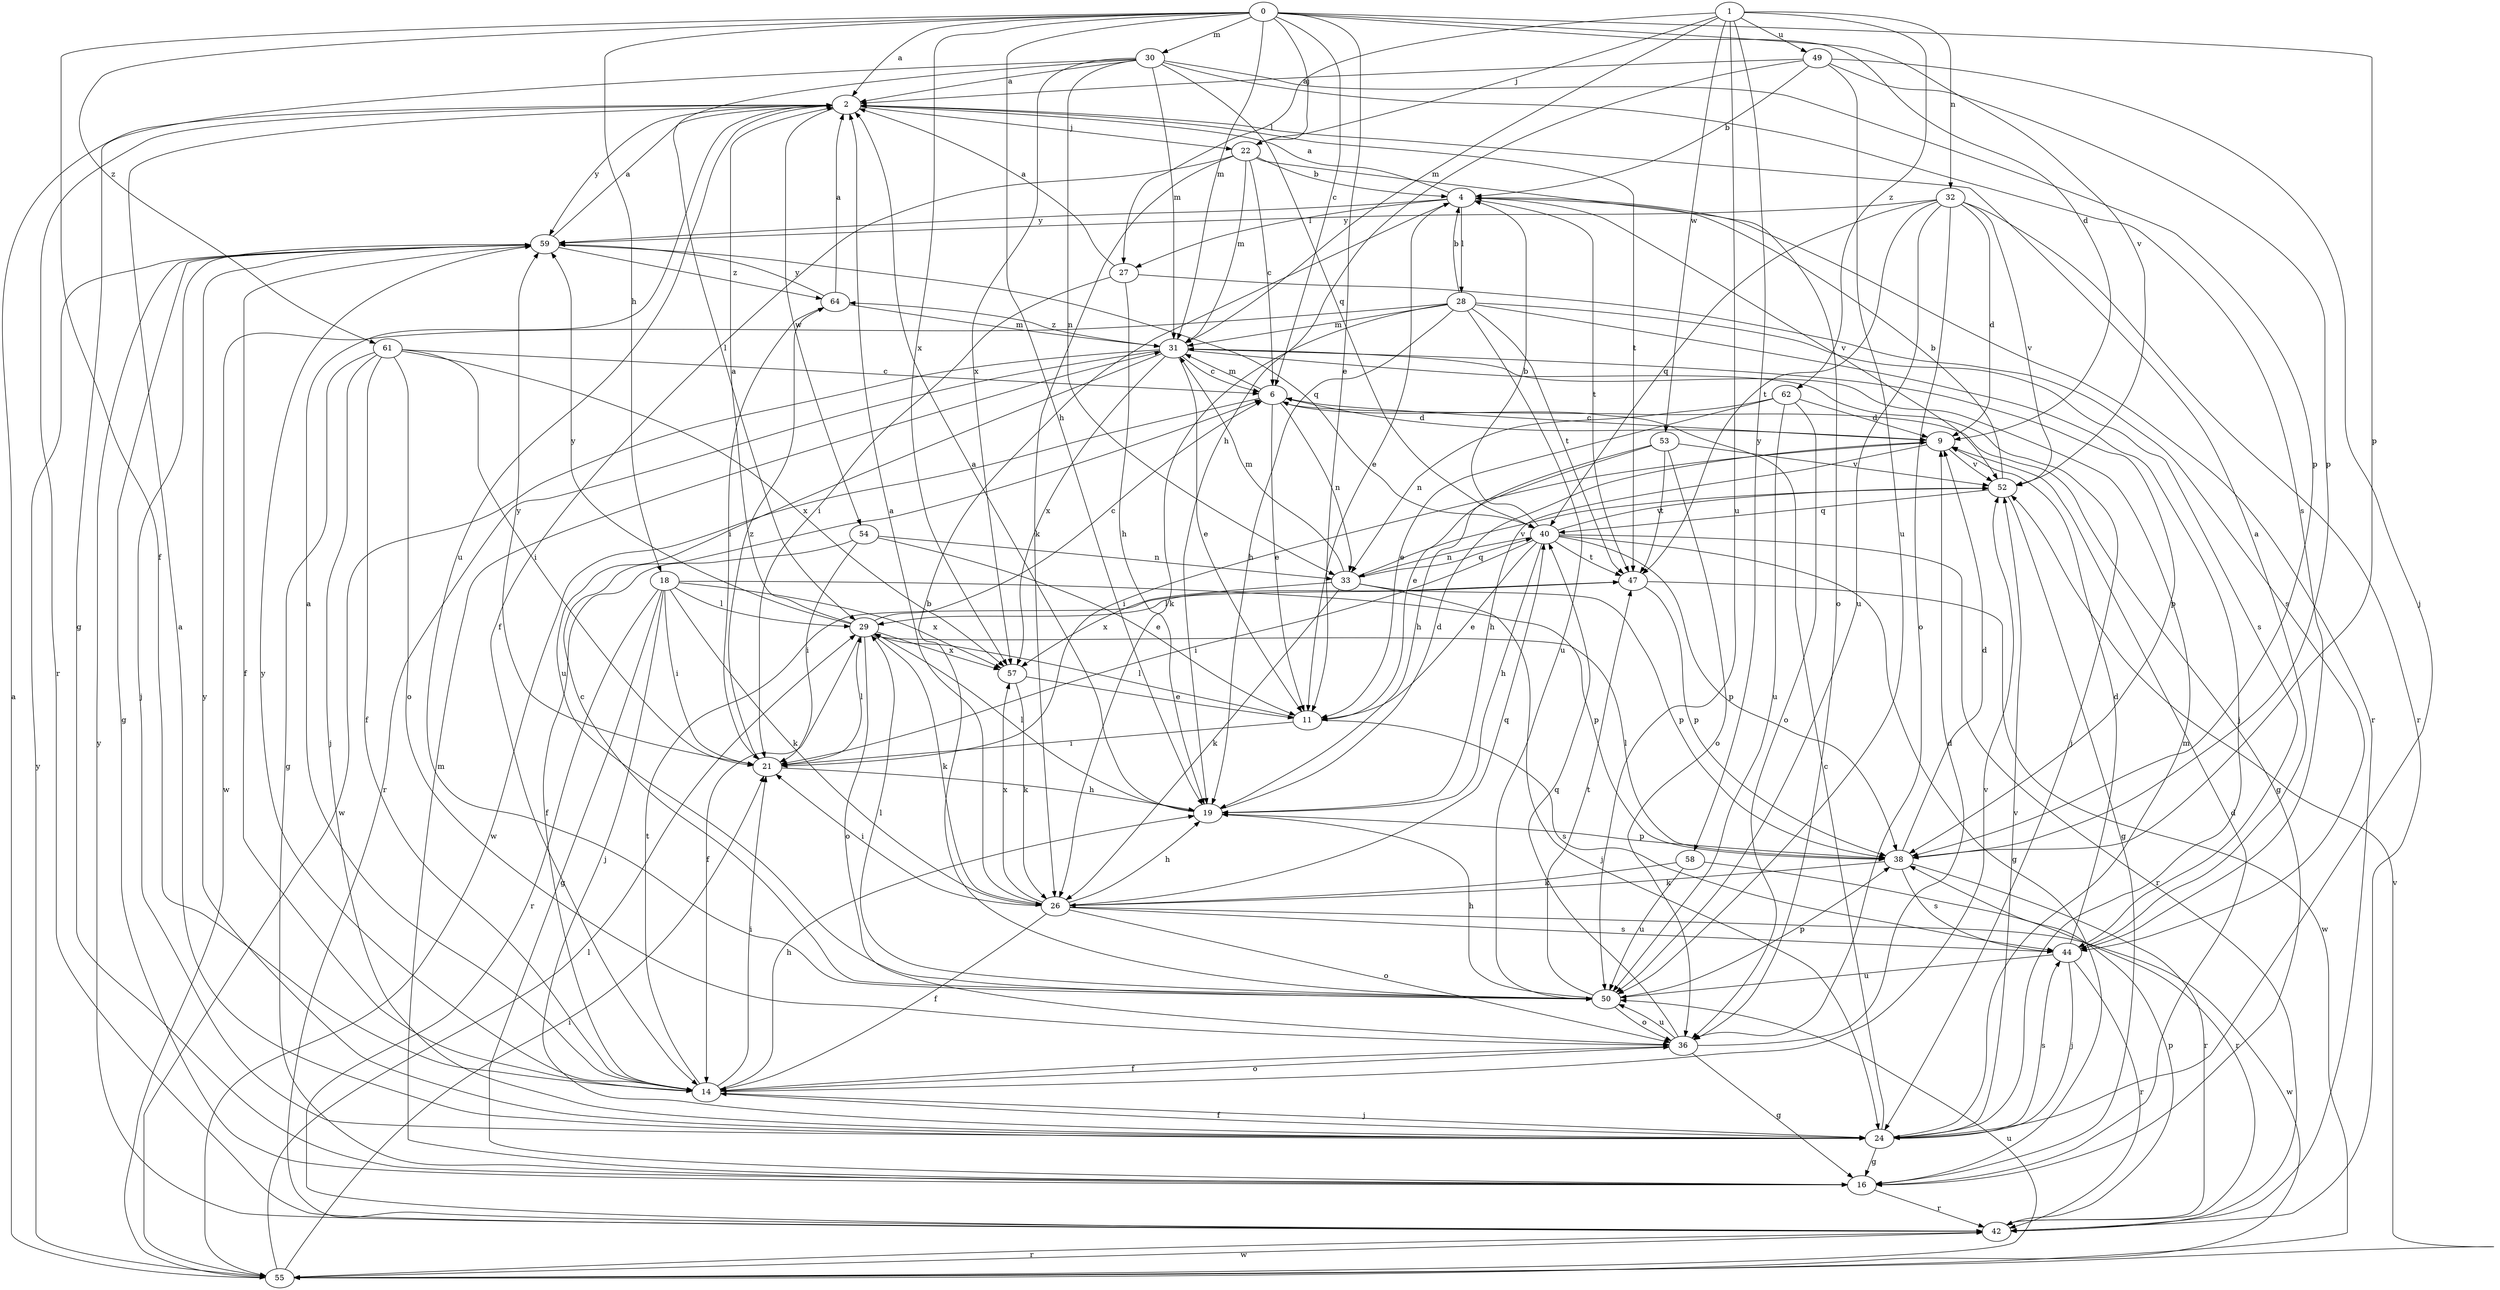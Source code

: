strict digraph  {
0;
1;
2;
4;
6;
9;
11;
14;
16;
18;
19;
21;
22;
24;
26;
27;
28;
29;
30;
31;
32;
33;
36;
38;
40;
42;
44;
47;
49;
50;
52;
53;
54;
55;
57;
58;
59;
61;
62;
64;
0 -> 2  [label=a];
0 -> 6  [label=c];
0 -> 9  [label=d];
0 -> 11  [label=e];
0 -> 14  [label=f];
0 -> 18  [label=h];
0 -> 19  [label=h];
0 -> 22  [label=j];
0 -> 30  [label=m];
0 -> 31  [label=m];
0 -> 38  [label=p];
0 -> 52  [label=v];
0 -> 57  [label=x];
0 -> 61  [label=z];
1 -> 22  [label=j];
1 -> 27  [label=l];
1 -> 31  [label=m];
1 -> 32  [label=n];
1 -> 49  [label=u];
1 -> 50  [label=u];
1 -> 53  [label=w];
1 -> 58  [label=y];
1 -> 62  [label=z];
2 -> 22  [label=j];
2 -> 42  [label=r];
2 -> 47  [label=t];
2 -> 50  [label=u];
2 -> 54  [label=w];
2 -> 59  [label=y];
4 -> 2  [label=a];
4 -> 11  [label=e];
4 -> 27  [label=l];
4 -> 28  [label=l];
4 -> 42  [label=r];
4 -> 47  [label=t];
4 -> 52  [label=v];
4 -> 59  [label=y];
6 -> 9  [label=d];
6 -> 11  [label=e];
6 -> 16  [label=g];
6 -> 31  [label=m];
6 -> 33  [label=n];
6 -> 55  [label=w];
9 -> 6  [label=c];
9 -> 19  [label=h];
9 -> 21  [label=i];
9 -> 52  [label=v];
11 -> 21  [label=i];
11 -> 29  [label=l];
11 -> 44  [label=s];
14 -> 2  [label=a];
14 -> 19  [label=h];
14 -> 21  [label=i];
14 -> 24  [label=j];
14 -> 36  [label=o];
14 -> 47  [label=t];
14 -> 52  [label=v];
14 -> 59  [label=y];
16 -> 9  [label=d];
16 -> 31  [label=m];
16 -> 42  [label=r];
18 -> 16  [label=g];
18 -> 21  [label=i];
18 -> 24  [label=j];
18 -> 26  [label=k];
18 -> 29  [label=l];
18 -> 38  [label=p];
18 -> 42  [label=r];
18 -> 57  [label=x];
19 -> 2  [label=a];
19 -> 9  [label=d];
19 -> 29  [label=l];
19 -> 38  [label=p];
21 -> 19  [label=h];
21 -> 29  [label=l];
21 -> 59  [label=y];
21 -> 64  [label=z];
22 -> 4  [label=b];
22 -> 6  [label=c];
22 -> 14  [label=f];
22 -> 26  [label=k];
22 -> 31  [label=m];
22 -> 36  [label=o];
24 -> 2  [label=a];
24 -> 6  [label=c];
24 -> 14  [label=f];
24 -> 16  [label=g];
24 -> 31  [label=m];
24 -> 44  [label=s];
24 -> 52  [label=v];
24 -> 59  [label=y];
26 -> 2  [label=a];
26 -> 14  [label=f];
26 -> 19  [label=h];
26 -> 21  [label=i];
26 -> 36  [label=o];
26 -> 40  [label=q];
26 -> 44  [label=s];
26 -> 55  [label=w];
26 -> 57  [label=x];
27 -> 2  [label=a];
27 -> 19  [label=h];
27 -> 21  [label=i];
27 -> 44  [label=s];
28 -> 4  [label=b];
28 -> 19  [label=h];
28 -> 24  [label=j];
28 -> 26  [label=k];
28 -> 31  [label=m];
28 -> 44  [label=s];
28 -> 47  [label=t];
28 -> 50  [label=u];
28 -> 55  [label=w];
29 -> 2  [label=a];
29 -> 6  [label=c];
29 -> 14  [label=f];
29 -> 26  [label=k];
29 -> 36  [label=o];
29 -> 57  [label=x];
29 -> 59  [label=y];
30 -> 2  [label=a];
30 -> 16  [label=g];
30 -> 29  [label=l];
30 -> 31  [label=m];
30 -> 33  [label=n];
30 -> 38  [label=p];
30 -> 40  [label=q];
30 -> 44  [label=s];
30 -> 57  [label=x];
31 -> 6  [label=c];
31 -> 11  [label=e];
31 -> 24  [label=j];
31 -> 38  [label=p];
31 -> 42  [label=r];
31 -> 50  [label=u];
31 -> 55  [label=w];
31 -> 57  [label=x];
31 -> 64  [label=z];
32 -> 9  [label=d];
32 -> 36  [label=o];
32 -> 40  [label=q];
32 -> 42  [label=r];
32 -> 47  [label=t];
32 -> 50  [label=u];
32 -> 52  [label=v];
32 -> 59  [label=y];
33 -> 24  [label=j];
33 -> 26  [label=k];
33 -> 31  [label=m];
33 -> 38  [label=p];
33 -> 40  [label=q];
33 -> 52  [label=v];
33 -> 57  [label=x];
36 -> 9  [label=d];
36 -> 14  [label=f];
36 -> 16  [label=g];
36 -> 40  [label=q];
36 -> 50  [label=u];
38 -> 9  [label=d];
38 -> 26  [label=k];
38 -> 29  [label=l];
38 -> 42  [label=r];
38 -> 44  [label=s];
40 -> 4  [label=b];
40 -> 11  [label=e];
40 -> 16  [label=g];
40 -> 19  [label=h];
40 -> 21  [label=i];
40 -> 33  [label=n];
40 -> 38  [label=p];
40 -> 42  [label=r];
40 -> 47  [label=t];
40 -> 52  [label=v];
42 -> 38  [label=p];
42 -> 55  [label=w];
42 -> 59  [label=y];
44 -> 2  [label=a];
44 -> 9  [label=d];
44 -> 24  [label=j];
44 -> 42  [label=r];
44 -> 50  [label=u];
47 -> 29  [label=l];
47 -> 38  [label=p];
47 -> 55  [label=w];
49 -> 2  [label=a];
49 -> 4  [label=b];
49 -> 19  [label=h];
49 -> 24  [label=j];
49 -> 38  [label=p];
49 -> 50  [label=u];
50 -> 4  [label=b];
50 -> 6  [label=c];
50 -> 19  [label=h];
50 -> 29  [label=l];
50 -> 36  [label=o];
50 -> 38  [label=p];
50 -> 47  [label=t];
52 -> 4  [label=b];
52 -> 16  [label=g];
52 -> 40  [label=q];
53 -> 11  [label=e];
53 -> 19  [label=h];
53 -> 36  [label=o];
53 -> 47  [label=t];
53 -> 52  [label=v];
54 -> 11  [label=e];
54 -> 14  [label=f];
54 -> 21  [label=i];
54 -> 33  [label=n];
55 -> 2  [label=a];
55 -> 21  [label=i];
55 -> 29  [label=l];
55 -> 42  [label=r];
55 -> 50  [label=u];
55 -> 52  [label=v];
55 -> 59  [label=y];
57 -> 11  [label=e];
57 -> 26  [label=k];
58 -> 26  [label=k];
58 -> 42  [label=r];
58 -> 50  [label=u];
59 -> 2  [label=a];
59 -> 14  [label=f];
59 -> 16  [label=g];
59 -> 24  [label=j];
59 -> 40  [label=q];
59 -> 64  [label=z];
61 -> 6  [label=c];
61 -> 14  [label=f];
61 -> 16  [label=g];
61 -> 21  [label=i];
61 -> 24  [label=j];
61 -> 36  [label=o];
61 -> 57  [label=x];
62 -> 9  [label=d];
62 -> 11  [label=e];
62 -> 33  [label=n];
62 -> 36  [label=o];
62 -> 50  [label=u];
64 -> 2  [label=a];
64 -> 21  [label=i];
64 -> 31  [label=m];
64 -> 59  [label=y];
}
